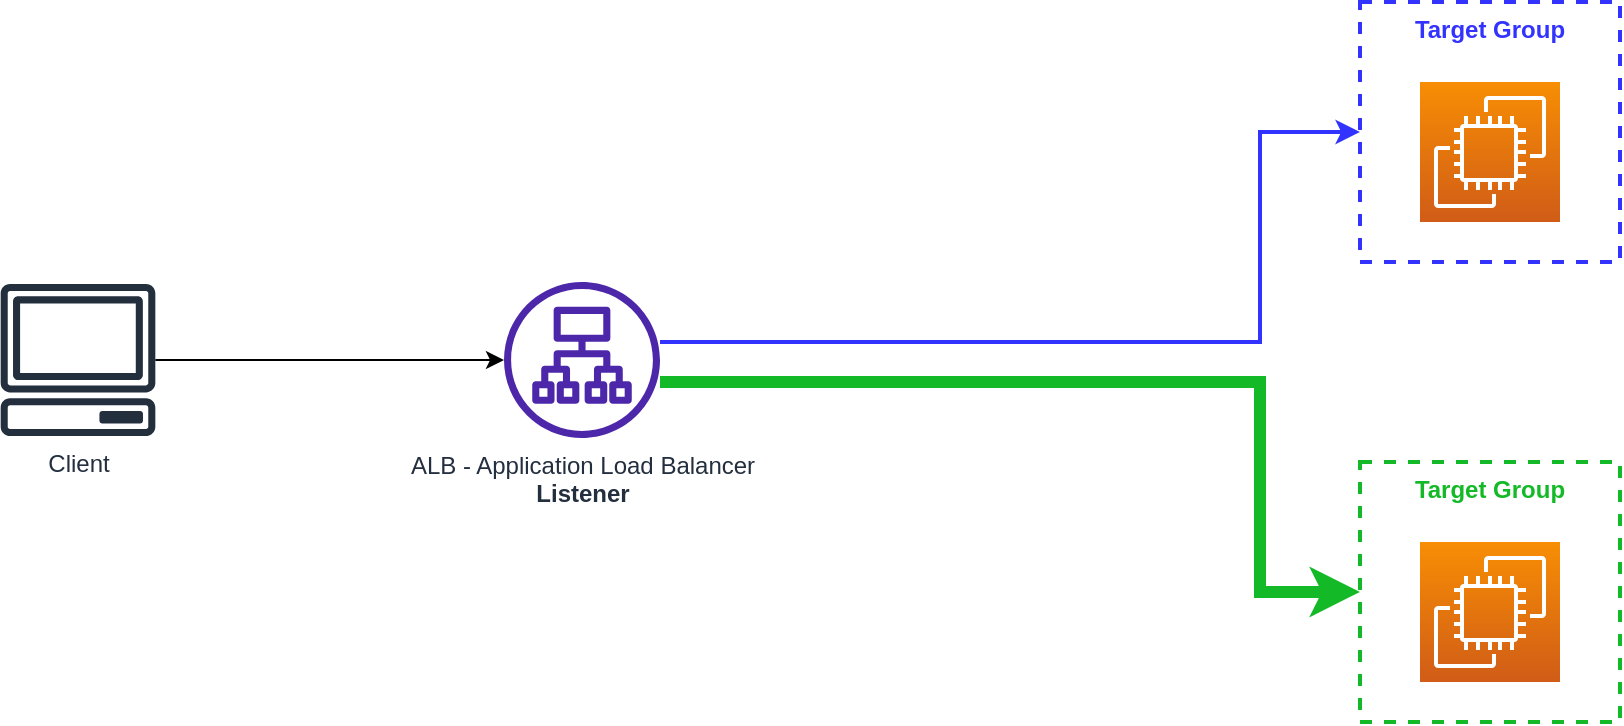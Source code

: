 <mxfile version="21.5.1" type="device">
  <diagram name="Page-1" id="XVG-cCpuAzrxlqPbZZ0j">
    <mxGraphModel dx="1911" dy="824" grid="1" gridSize="10" guides="1" tooltips="1" connect="1" arrows="1" fold="1" page="1" pageScale="1" pageWidth="827" pageHeight="1169" math="0" shadow="0">
      <root>
        <mxCell id="0" />
        <mxCell id="1" parent="0" />
        <mxCell id="fqHmL1hh8VNCubZPlBBd-4" style="edgeStyle=orthogonalEdgeStyle;rounded=0;orthogonalLoop=1;jettySize=auto;html=1;entryX=0;entryY=0.5;entryDx=0;entryDy=0;strokeWidth=6;strokeColor=#13B927;" parent="1" source="fqHmL1hh8VNCubZPlBBd-1" target="fqHmL1hh8VNCubZPlBBd-2" edge="1">
          <mxGeometry relative="1" as="geometry">
            <Array as="points">
              <mxPoint x="400" y="270" />
              <mxPoint x="400" y="375" />
            </Array>
          </mxGeometry>
        </mxCell>
        <mxCell id="fqHmL1hh8VNCubZPlBBd-5" style="edgeStyle=orthogonalEdgeStyle;rounded=0;orthogonalLoop=1;jettySize=auto;html=1;entryX=0;entryY=0.5;entryDx=0;entryDy=0;strokeColor=#3333FF;strokeWidth=2;" parent="1" source="fqHmL1hh8VNCubZPlBBd-1" target="fqHmL1hh8VNCubZPlBBd-3" edge="1">
          <mxGeometry relative="1" as="geometry">
            <Array as="points">
              <mxPoint x="400" y="250" />
              <mxPoint x="400" y="145" />
            </Array>
          </mxGeometry>
        </mxCell>
        <mxCell id="fqHmL1hh8VNCubZPlBBd-1" value="ALB - Application Load Balancer&lt;br&gt;&lt;b&gt;Listener&lt;/b&gt;" style="sketch=0;outlineConnect=0;fontColor=#232F3E;gradientColor=none;fillColor=#4D27AA;strokeColor=none;dashed=0;verticalLabelPosition=bottom;verticalAlign=top;align=center;html=1;fontSize=12;fontStyle=0;aspect=fixed;pointerEvents=1;shape=mxgraph.aws4.application_load_balancer;" parent="1" vertex="1">
          <mxGeometry x="22" y="220" width="78" height="78" as="geometry" />
        </mxCell>
        <mxCell id="fqHmL1hh8VNCubZPlBBd-2" value="Target Group" style="fillColor=none;strokeColor=#13b927;dashed=1;verticalAlign=top;fontStyle=1;fontColor=#13B927;whiteSpace=wrap;html=1;strokeWidth=2;" parent="1" vertex="1">
          <mxGeometry x="450" y="310" width="130" height="130" as="geometry" />
        </mxCell>
        <mxCell id="fqHmL1hh8VNCubZPlBBd-3" value="Target Group" style="fillColor=none;strokeColor=#3333FF;dashed=1;verticalAlign=top;fontStyle=1;fontColor=#3333FF;whiteSpace=wrap;html=1;strokeWidth=2;" parent="1" vertex="1">
          <mxGeometry x="450" y="80" width="130" height="130" as="geometry" />
        </mxCell>
        <mxCell id="fqHmL1hh8VNCubZPlBBd-7" value="" style="sketch=0;points=[[0,0,0],[0.25,0,0],[0.5,0,0],[0.75,0,0],[1,0,0],[0,1,0],[0.25,1,0],[0.5,1,0],[0.75,1,0],[1,1,0],[0,0.25,0],[0,0.5,0],[0,0.75,0],[1,0.25,0],[1,0.5,0],[1,0.75,0]];outlineConnect=0;fontColor=#232F3E;gradientColor=#F78E04;gradientDirection=north;fillColor=#D05C17;strokeColor=#ffffff;dashed=0;verticalLabelPosition=bottom;verticalAlign=top;align=center;html=1;fontSize=12;fontStyle=0;aspect=fixed;shape=mxgraph.aws4.resourceIcon;resIcon=mxgraph.aws4.ec2;" parent="1" vertex="1">
          <mxGeometry x="480" y="350" width="70" height="70" as="geometry" />
        </mxCell>
        <mxCell id="fqHmL1hh8VNCubZPlBBd-8" value="" style="sketch=0;points=[[0,0,0],[0.25,0,0],[0.5,0,0],[0.75,0,0],[1,0,0],[0,1,0],[0.25,1,0],[0.5,1,0],[0.75,1,0],[1,1,0],[0,0.25,0],[0,0.5,0],[0,0.75,0],[1,0.25,0],[1,0.5,0],[1,0.75,0]];outlineConnect=0;fontColor=#232F3E;gradientColor=#F78E04;gradientDirection=north;fillColor=#D05C17;strokeColor=#ffffff;dashed=0;verticalLabelPosition=bottom;verticalAlign=top;align=center;html=1;fontSize=12;fontStyle=0;aspect=fixed;shape=mxgraph.aws4.resourceIcon;resIcon=mxgraph.aws4.ec2;" parent="1" vertex="1">
          <mxGeometry x="480" y="120" width="70" height="70" as="geometry" />
        </mxCell>
        <mxCell id="2_wDqFvmKMUZMBCTqT8G-2" style="edgeStyle=orthogonalEdgeStyle;rounded=0;orthogonalLoop=1;jettySize=auto;html=1;" edge="1" parent="1" source="2_wDqFvmKMUZMBCTqT8G-1" target="fqHmL1hh8VNCubZPlBBd-1">
          <mxGeometry relative="1" as="geometry" />
        </mxCell>
        <mxCell id="2_wDqFvmKMUZMBCTqT8G-1" value="Client" style="sketch=0;outlineConnect=0;fontColor=#232F3E;gradientColor=none;fillColor=#232F3D;strokeColor=none;dashed=0;verticalLabelPosition=bottom;verticalAlign=top;align=center;html=1;fontSize=12;fontStyle=0;aspect=fixed;pointerEvents=1;shape=mxgraph.aws4.client;" vertex="1" parent="1">
          <mxGeometry x="-230" y="221" width="78" height="76" as="geometry" />
        </mxCell>
      </root>
    </mxGraphModel>
  </diagram>
</mxfile>
